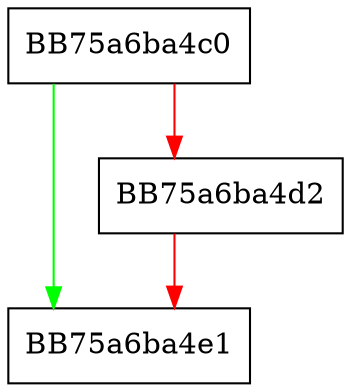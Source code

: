 digraph clear {
  node [shape="box"];
  graph [splines=ortho];
  BB75a6ba4c0 -> BB75a6ba4e1 [color="green"];
  BB75a6ba4c0 -> BB75a6ba4d2 [color="red"];
  BB75a6ba4d2 -> BB75a6ba4e1 [color="red"];
}